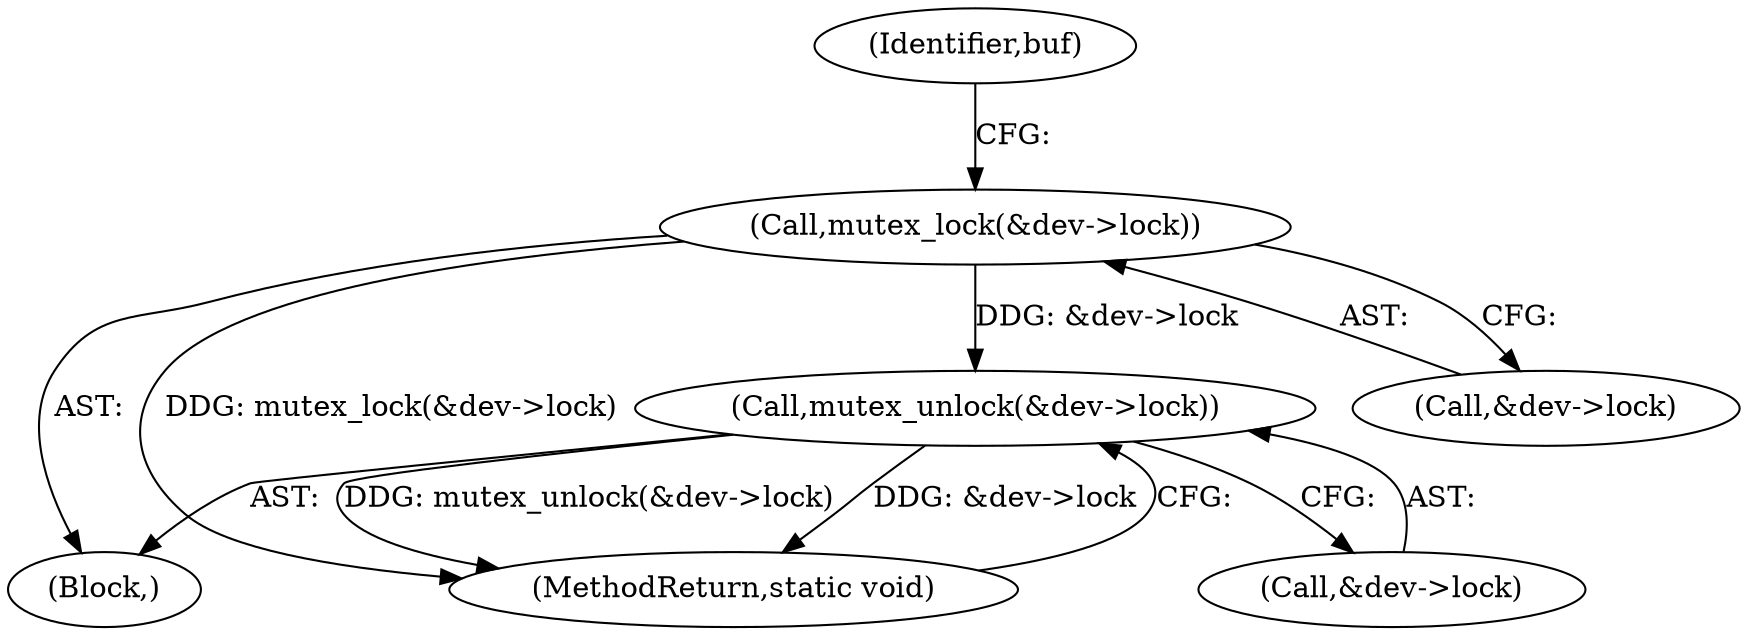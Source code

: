 digraph "0_linux_7a7b5df84b6b4e5d599c7289526eed96541a0654_2@API" {
"1000123" [label="(Call,mutex_lock(&dev->lock))"];
"1000165" [label="(Call,mutex_unlock(&dev->lock))"];
"1000124" [label="(Call,&dev->lock)"];
"1000166" [label="(Call,&dev->lock)"];
"1000104" [label="(Block,)"];
"1000170" [label="(MethodReturn,static void)"];
"1000165" [label="(Call,mutex_unlock(&dev->lock))"];
"1000123" [label="(Call,mutex_lock(&dev->lock))"];
"1000130" [label="(Identifier,buf)"];
"1000123" -> "1000104"  [label="AST: "];
"1000123" -> "1000124"  [label="CFG: "];
"1000124" -> "1000123"  [label="AST: "];
"1000130" -> "1000123"  [label="CFG: "];
"1000123" -> "1000170"  [label="DDG: mutex_lock(&dev->lock)"];
"1000123" -> "1000165"  [label="DDG: &dev->lock"];
"1000165" -> "1000104"  [label="AST: "];
"1000165" -> "1000166"  [label="CFG: "];
"1000166" -> "1000165"  [label="AST: "];
"1000170" -> "1000165"  [label="CFG: "];
"1000165" -> "1000170"  [label="DDG: mutex_unlock(&dev->lock)"];
"1000165" -> "1000170"  [label="DDG: &dev->lock"];
}
